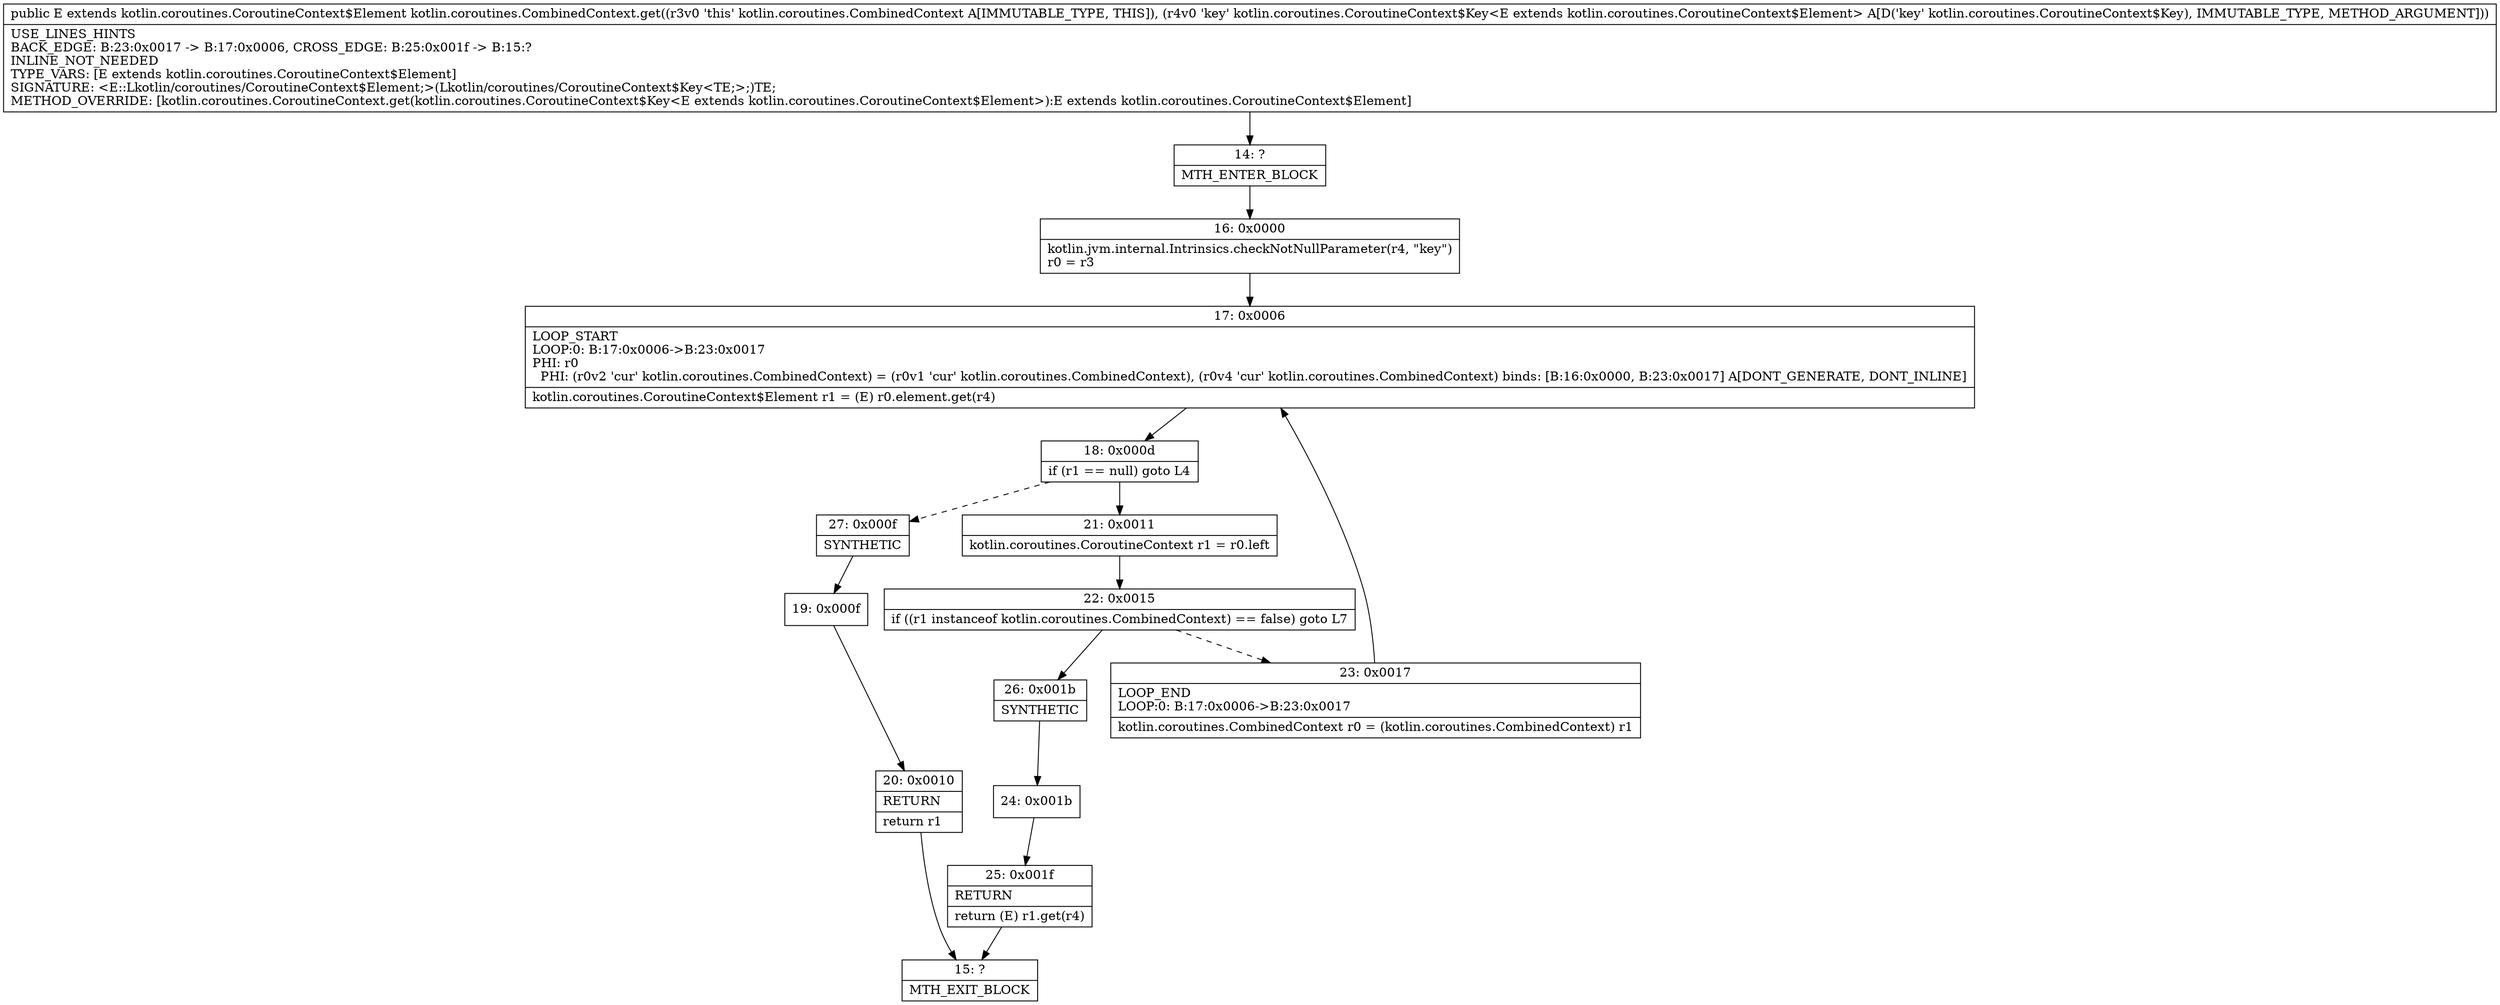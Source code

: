 digraph "CFG forkotlin.coroutines.CombinedContext.get(Lkotlin\/coroutines\/CoroutineContext$Key;)Lkotlin\/coroutines\/CoroutineContext$Element;" {
Node_14 [shape=record,label="{14\:\ ?|MTH_ENTER_BLOCK\l}"];
Node_16 [shape=record,label="{16\:\ 0x0000|kotlin.jvm.internal.Intrinsics.checkNotNullParameter(r4, \"key\")\lr0 = r3\l}"];
Node_17 [shape=record,label="{17\:\ 0x0006|LOOP_START\lLOOP:0: B:17:0x0006\-\>B:23:0x0017\lPHI: r0 \l  PHI: (r0v2 'cur' kotlin.coroutines.CombinedContext) = (r0v1 'cur' kotlin.coroutines.CombinedContext), (r0v4 'cur' kotlin.coroutines.CombinedContext) binds: [B:16:0x0000, B:23:0x0017] A[DONT_GENERATE, DONT_INLINE]\l|kotlin.coroutines.CoroutineContext$Element r1 = (E) r0.element.get(r4)\l}"];
Node_18 [shape=record,label="{18\:\ 0x000d|if (r1 == null) goto L4\l}"];
Node_21 [shape=record,label="{21\:\ 0x0011|kotlin.coroutines.CoroutineContext r1 = r0.left\l}"];
Node_22 [shape=record,label="{22\:\ 0x0015|if ((r1 instanceof kotlin.coroutines.CombinedContext) == false) goto L7\l}"];
Node_23 [shape=record,label="{23\:\ 0x0017|LOOP_END\lLOOP:0: B:17:0x0006\-\>B:23:0x0017\l|kotlin.coroutines.CombinedContext r0 = (kotlin.coroutines.CombinedContext) r1\l}"];
Node_26 [shape=record,label="{26\:\ 0x001b|SYNTHETIC\l}"];
Node_24 [shape=record,label="{24\:\ 0x001b}"];
Node_25 [shape=record,label="{25\:\ 0x001f|RETURN\l|return (E) r1.get(r4)\l}"];
Node_15 [shape=record,label="{15\:\ ?|MTH_EXIT_BLOCK\l}"];
Node_27 [shape=record,label="{27\:\ 0x000f|SYNTHETIC\l}"];
Node_19 [shape=record,label="{19\:\ 0x000f}"];
Node_20 [shape=record,label="{20\:\ 0x0010|RETURN\l|return r1\l}"];
MethodNode[shape=record,label="{public E extends kotlin.coroutines.CoroutineContext$Element kotlin.coroutines.CombinedContext.get((r3v0 'this' kotlin.coroutines.CombinedContext A[IMMUTABLE_TYPE, THIS]), (r4v0 'key' kotlin.coroutines.CoroutineContext$Key\<E extends kotlin.coroutines.CoroutineContext$Element\> A[D('key' kotlin.coroutines.CoroutineContext$Key), IMMUTABLE_TYPE, METHOD_ARGUMENT]))  | USE_LINES_HINTS\lBACK_EDGE: B:23:0x0017 \-\> B:17:0x0006, CROSS_EDGE: B:25:0x001f \-\> B:15:?\lINLINE_NOT_NEEDED\lTYPE_VARS: [E extends kotlin.coroutines.CoroutineContext$Element]\lSIGNATURE: \<E::Lkotlin\/coroutines\/CoroutineContext$Element;\>(Lkotlin\/coroutines\/CoroutineContext$Key\<TE;\>;)TE;\lMETHOD_OVERRIDE: [kotlin.coroutines.CoroutineContext.get(kotlin.coroutines.CoroutineContext$Key\<E extends kotlin.coroutines.CoroutineContext$Element\>):E extends kotlin.coroutines.CoroutineContext$Element]\l}"];
MethodNode -> Node_14;Node_14 -> Node_16;
Node_16 -> Node_17;
Node_17 -> Node_18;
Node_18 -> Node_21;
Node_18 -> Node_27[style=dashed];
Node_21 -> Node_22;
Node_22 -> Node_23[style=dashed];
Node_22 -> Node_26;
Node_23 -> Node_17;
Node_26 -> Node_24;
Node_24 -> Node_25;
Node_25 -> Node_15;
Node_27 -> Node_19;
Node_19 -> Node_20;
Node_20 -> Node_15;
}

